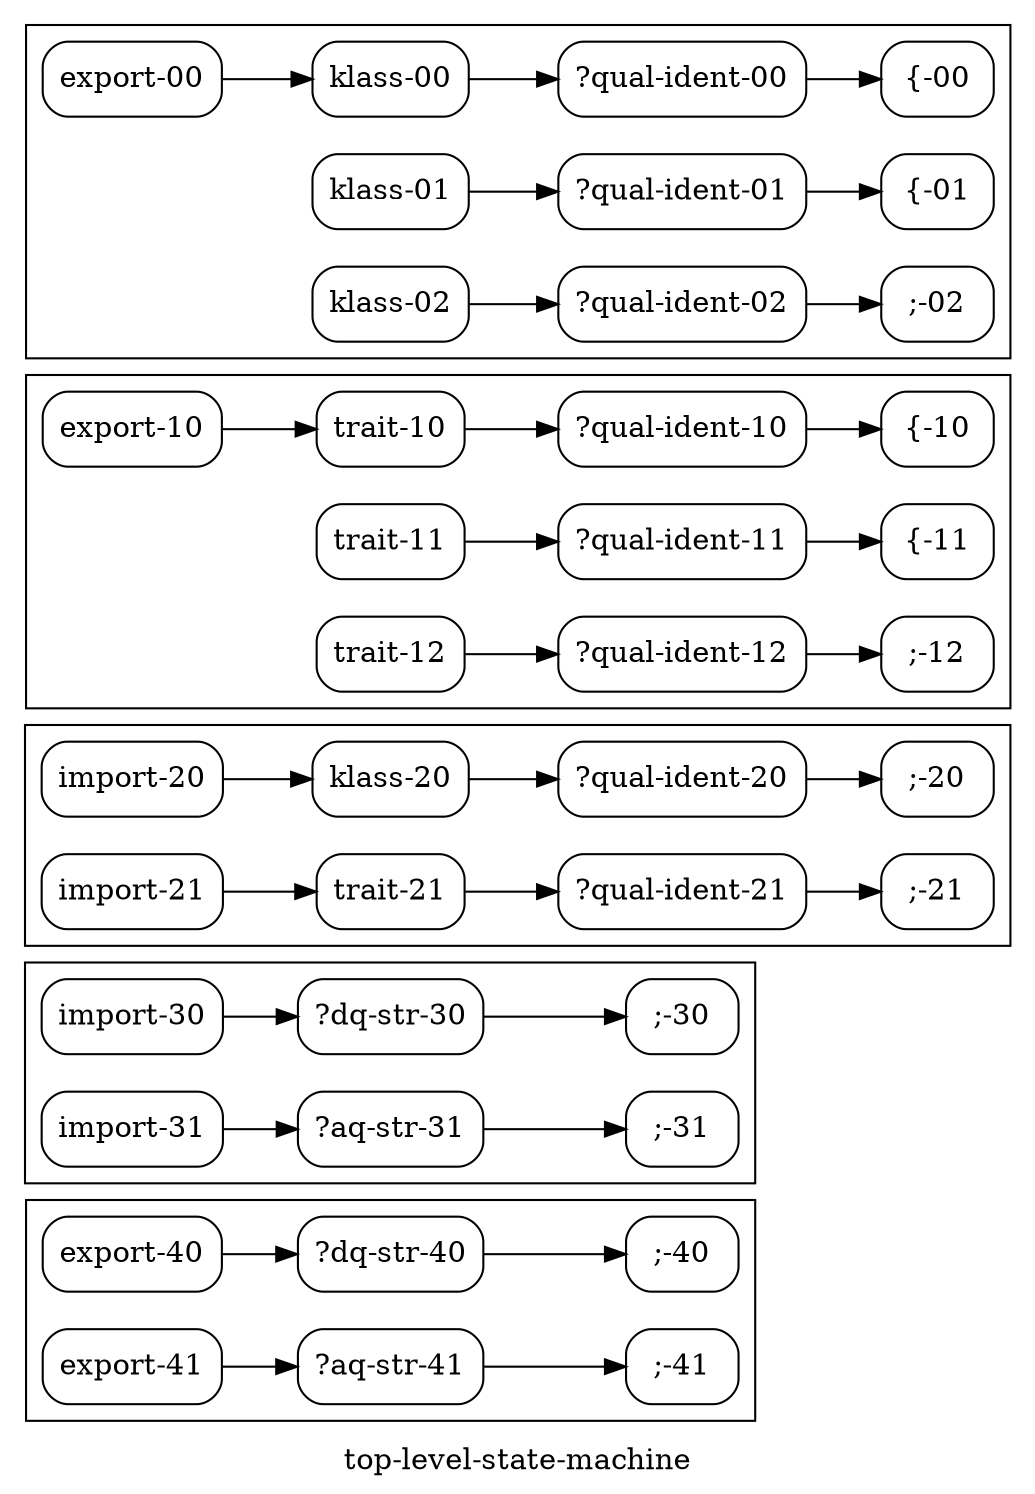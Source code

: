 // Copyright (C) 2007, 2008 Robert Nielsen <robert@dakota.org>
//
// Licensed under the Apache License, Version 2.0 (the "License");
// you may not use this file except in compliance with the License.
// You may obtain a copy of the License at
//
//      http://www.apache.org/licenses/LICENSE-2.0
//
// Unless required by applicable law or agreed to in writing, software
// distributed under the License is distributed on an "AS IS" BASIS,
// WITHOUT WARRANTIES OR CONDITIONS OF ANY KIND, either express or implied.
// See the License for the specific language governing permissions and
// limitations under the License.

digraph "top-level-state-machine"
{
  label = "\G";
  graph [ rankdir = "LR",
        center = true,
        size = "7.5,10",
          ];
  node [ style = rounded, shape = rect ];

  subgraph "cluster-4"
  {
    graph [ label = "" ];
    "export-40" -> "?dq-str-40" -> ";-40";
    "export-41" -> "?aq-str-41" -> ";-41";
  }
  subgraph "cluster-3"
  {
    graph [ label = "" ];
    "import-30" -> "?dq-str-30" -> ";-30";
    "import-31" -> "?aq-str-31" -> ";-31";
  }
  subgraph "cluster-2"
  {
    graph [ label = "" ];
    "import-20" -> "klass-20" -> "?qual-ident-20" -> ";-20";
    "import-21" -> "trait-21" -> "?qual-ident-21" -> ";-21";
  }
  subgraph "cluster-1"
  {
    graph [ label = "" ];
    { rank = same; "?qual-ident-10"; "?qual-ident-11"; "?qual-ident-12" }
    
    "export-10" -> "trait-10" -> "?qual-ident-10" -> "{-10";
    "trait-11" -> "?qual-ident-11" -> "{-11";
    "trait-12" -> "?qual-ident-12" -> ";-12";
  }
  subgraph "cluster-0"
  {
    graph [ label = "" ];
    { rank = same; "?qual-ident-00"; "?qual-ident-01"; "?qual-ident-02" }
    
    "export-00" -> "klass-00" -> "?qual-ident-00" -> "{-00";
    "klass-01" -> "?qual-ident-01" -> "{-01";
    "klass-02" -> "?qual-ident-02" -> ";-02";
  }
}
